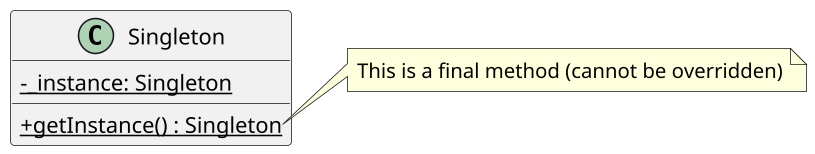@startuml

skinparam classAttributeIconSize 0
skinparam linetype ortho
skinparam defaultTextAlignment center
skinparam dpi 150
' up to down direction

class Singleton {
    {static} - _instance: Singleton
    {static} + getInstance() : Singleton 
}
note right of Singleton::getInstance
  This is a final method (cannot be overridden)
end note
@enduml
